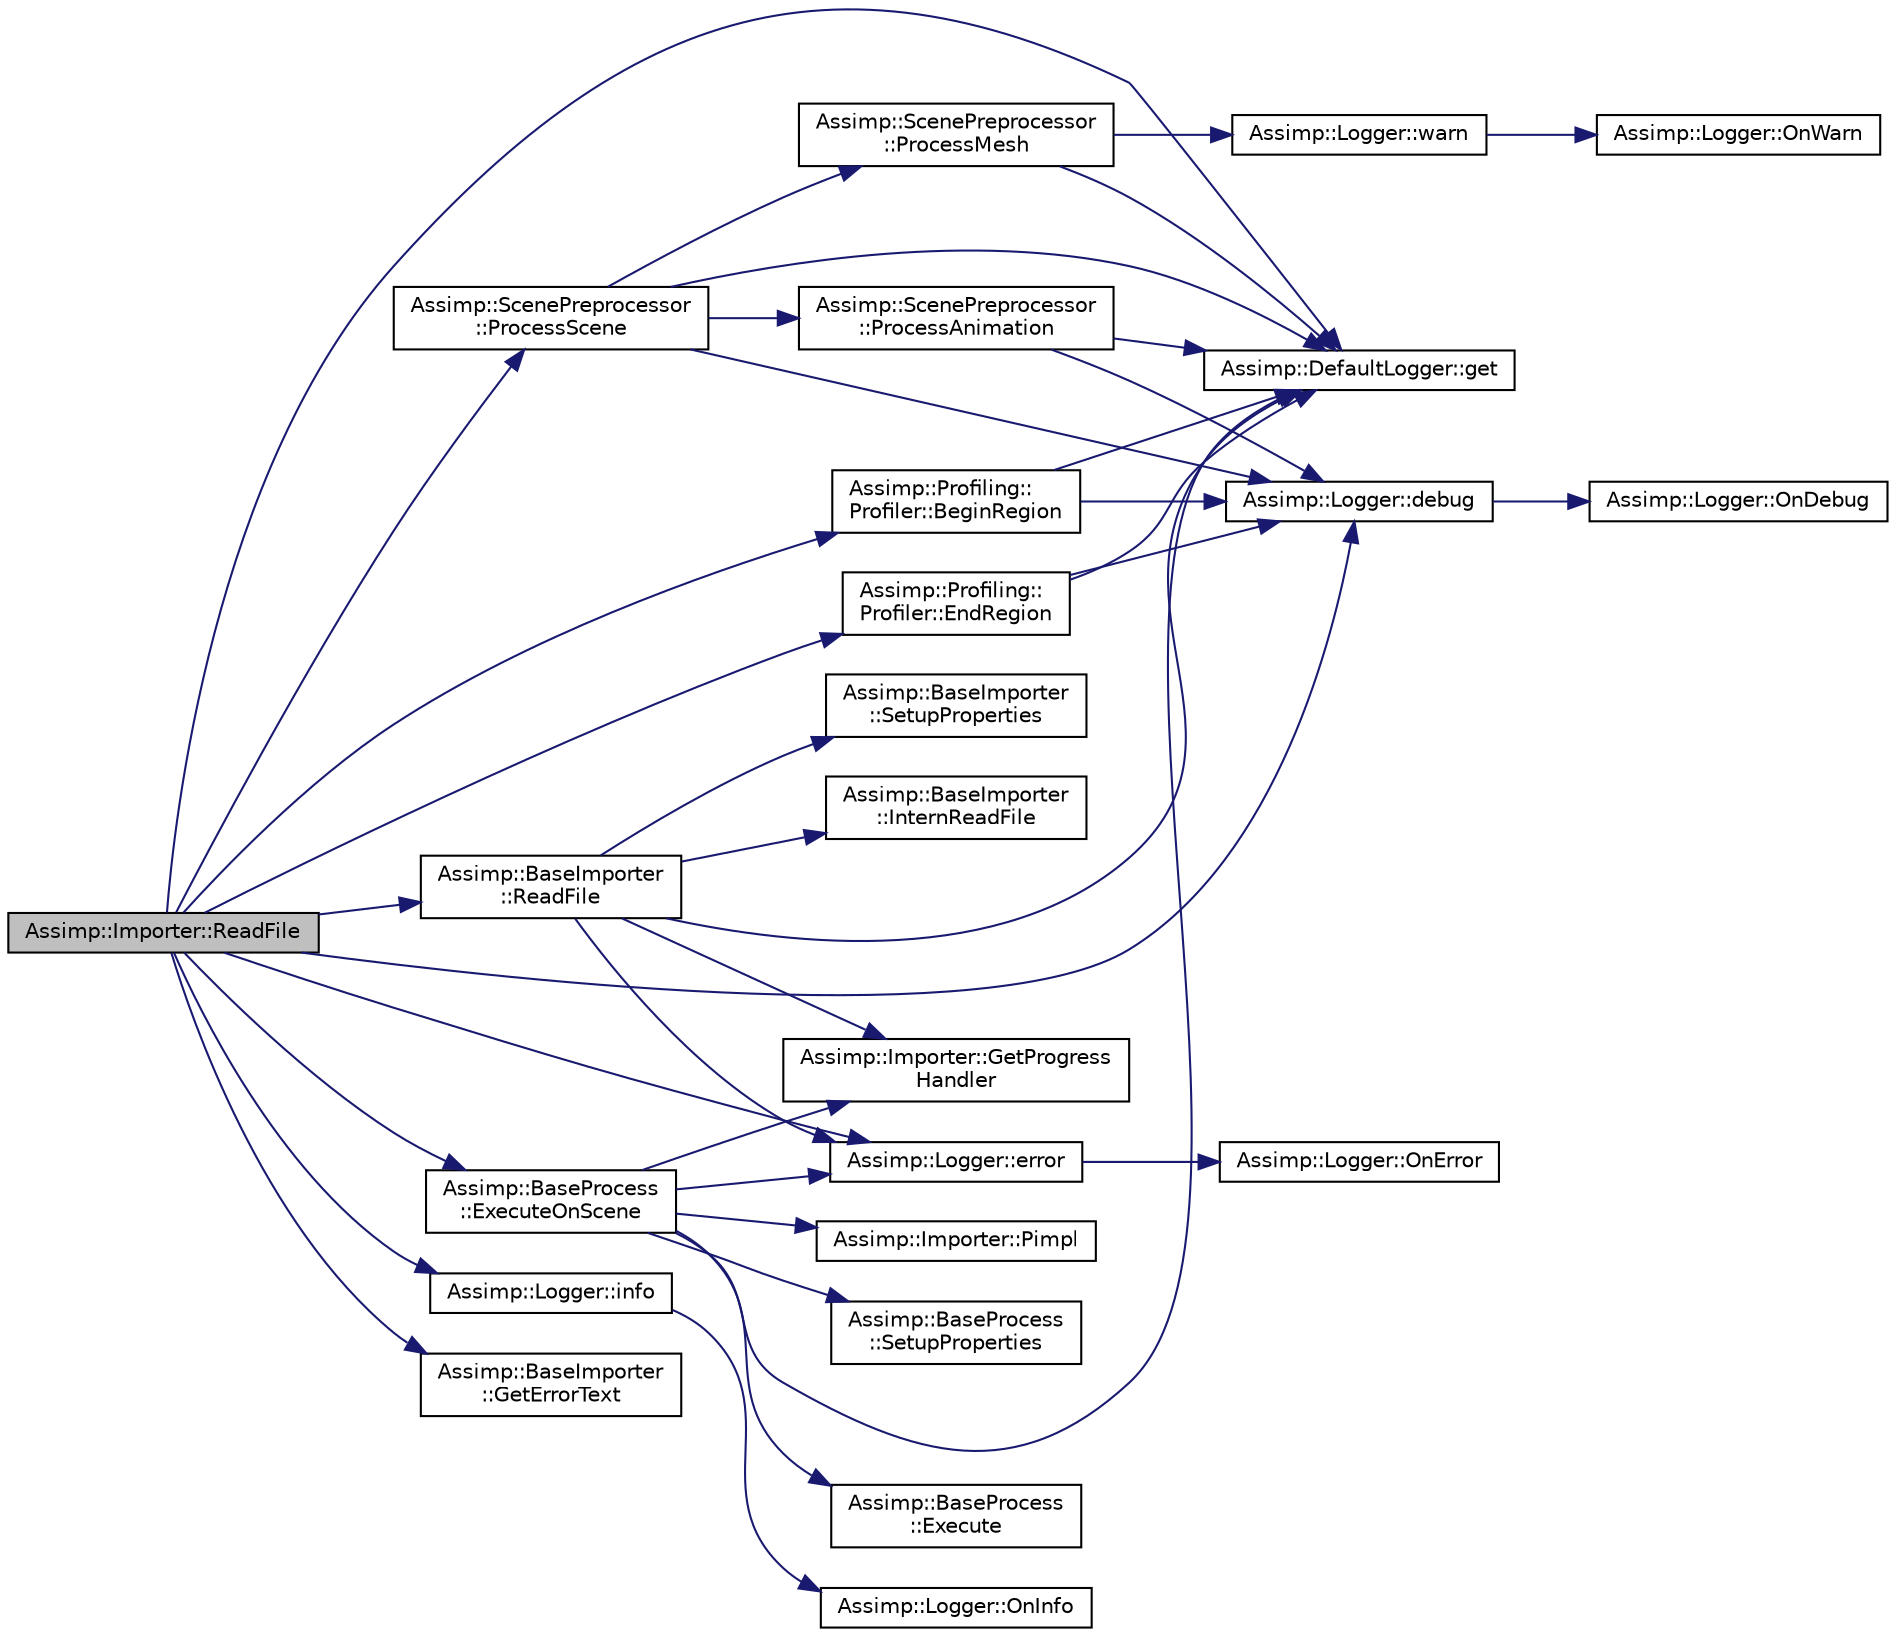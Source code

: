 digraph "Assimp::Importer::ReadFile"
{
  edge [fontname="Helvetica",fontsize="10",labelfontname="Helvetica",labelfontsize="10"];
  node [fontname="Helvetica",fontsize="10",shape=record];
  rankdir="LR";
  Node1 [label="Assimp::Importer::ReadFile",height=0.2,width=0.4,color="black", fillcolor="grey75", style="filled", fontcolor="black"];
  Node1 -> Node2 [color="midnightblue",fontsize="10",style="solid",fontname="Helvetica"];
  Node2 [label="Assimp::DefaultLogger::get",height=0.2,width=0.4,color="black", fillcolor="white", style="filled",URL="$class_assimp_1_1_default_logger.html#a093cac26b06553ac774f84769cb0d691",tooltip="Getter for singleton instance. "];
  Node1 -> Node3 [color="midnightblue",fontsize="10",style="solid",fontname="Helvetica"];
  Node3 [label="Assimp::Logger::debug",height=0.2,width=0.4,color="black", fillcolor="white", style="filled",URL="$class_assimp_1_1_logger.html#a3b10454ab4c0949f251062376d9c4161",tooltip="Writes a debug message. "];
  Node3 -> Node4 [color="midnightblue",fontsize="10",style="solid",fontname="Helvetica"];
  Node4 [label="Assimp::Logger::OnDebug",height=0.2,width=0.4,color="black", fillcolor="white", style="filled",URL="$class_assimp_1_1_logger.html#aded6996d20f14204877097b88bd5eac6",tooltip="Called as a request to write a specific debug message. "];
  Node1 -> Node5 [color="midnightblue",fontsize="10",style="solid",fontname="Helvetica"];
  Node5 [label="Assimp::Logger::error",height=0.2,width=0.4,color="black", fillcolor="white", style="filled",URL="$class_assimp_1_1_logger.html#aa8b7c3f56dc4cecfdacc8bb36ba3fac1",tooltip="Writes an error message. "];
  Node5 -> Node6 [color="midnightblue",fontsize="10",style="solid",fontname="Helvetica"];
  Node6 [label="Assimp::Logger::OnError",height=0.2,width=0.4,color="black", fillcolor="white", style="filled",URL="$class_assimp_1_1_logger.html#ae2ea0790aba6125b90af0f2768b0759d",tooltip="Called as a request to write a specific error message. "];
  Node1 -> Node7 [color="midnightblue",fontsize="10",style="solid",fontname="Helvetica"];
  Node7 [label="Assimp::Profiling::\lProfiler::BeginRegion",height=0.2,width=0.4,color="black", fillcolor="white", style="filled",URL="$class_assimp_1_1_profiling_1_1_profiler.html#a45e182494822c3c276f0508c23405d94"];
  Node7 -> Node2 [color="midnightblue",fontsize="10",style="solid",fontname="Helvetica"];
  Node7 -> Node3 [color="midnightblue",fontsize="10",style="solid",fontname="Helvetica"];
  Node1 -> Node8 [color="midnightblue",fontsize="10",style="solid",fontname="Helvetica"];
  Node8 [label="Assimp::Logger::info",height=0.2,width=0.4,color="black", fillcolor="white", style="filled",URL="$class_assimp_1_1_logger.html#a12b8a125083c47ac0bb6056f00761e52",tooltip="Writes a info message. "];
  Node8 -> Node9 [color="midnightblue",fontsize="10",style="solid",fontname="Helvetica"];
  Node9 [label="Assimp::Logger::OnInfo",height=0.2,width=0.4,color="black", fillcolor="white", style="filled",URL="$class_assimp_1_1_logger.html#aba81c4562ff8db83f06c6b62f2eb7983",tooltip="Called as a request to write a specific info message. "];
  Node1 -> Node10 [color="midnightblue",fontsize="10",style="solid",fontname="Helvetica"];
  Node10 [label="Assimp::BaseImporter\l::ReadFile",height=0.2,width=0.4,color="black", fillcolor="white", style="filled",URL="$class_assimp_1_1_base_importer.html#a5e9568561199cd13f2935ef01ee5280c"];
  Node10 -> Node11 [color="midnightblue",fontsize="10",style="solid",fontname="Helvetica"];
  Node11 [label="Assimp::Importer::GetProgress\lHandler",height=0.2,width=0.4,color="black", fillcolor="white", style="filled",URL="$class_assimp_1_1_importer.html#ad5ab2509d8e72d6a58c55e6173179552"];
  Node10 -> Node12 [color="midnightblue",fontsize="10",style="solid",fontname="Helvetica"];
  Node12 [label="Assimp::BaseImporter\l::SetupProperties",height=0.2,width=0.4,color="black", fillcolor="white", style="filled",URL="$class_assimp_1_1_base_importer.html#a2ecaa6b808b2b282cb6aa321970a2ad3"];
  Node10 -> Node13 [color="midnightblue",fontsize="10",style="solid",fontname="Helvetica"];
  Node13 [label="Assimp::BaseImporter\l::InternReadFile",height=0.2,width=0.4,color="black", fillcolor="white", style="filled",URL="$class_assimp_1_1_base_importer.html#ac67d9f5ceb26353d27d6be06cccad398"];
  Node10 -> Node2 [color="midnightblue",fontsize="10",style="solid",fontname="Helvetica"];
  Node10 -> Node5 [color="midnightblue",fontsize="10",style="solid",fontname="Helvetica"];
  Node1 -> Node14 [color="midnightblue",fontsize="10",style="solid",fontname="Helvetica"];
  Node14 [label="Assimp::Profiling::\lProfiler::EndRegion",height=0.2,width=0.4,color="black", fillcolor="white", style="filled",URL="$class_assimp_1_1_profiling_1_1_profiler.html#a67ae536cfdd0844c67486243707d93f5"];
  Node14 -> Node2 [color="midnightblue",fontsize="10",style="solid",fontname="Helvetica"];
  Node14 -> Node3 [color="midnightblue",fontsize="10",style="solid",fontname="Helvetica"];
  Node1 -> Node15 [color="midnightblue",fontsize="10",style="solid",fontname="Helvetica"];
  Node15 [label="Assimp::BaseProcess\l::ExecuteOnScene",height=0.2,width=0.4,color="black", fillcolor="white", style="filled",URL="$class_assimp_1_1_base_process.html#a21f3736d3f3a6df1b8edb5f2ab15c5ae"];
  Node15 -> Node16 [color="midnightblue",fontsize="10",style="solid",fontname="Helvetica"];
  Node16 [label="Assimp::Importer::Pimpl",height=0.2,width=0.4,color="black", fillcolor="white", style="filled",URL="$class_assimp_1_1_importer.html#ac112839f323a630f83395acb74746827"];
  Node15 -> Node11 [color="midnightblue",fontsize="10",style="solid",fontname="Helvetica"];
  Node15 -> Node17 [color="midnightblue",fontsize="10",style="solid",fontname="Helvetica"];
  Node17 [label="Assimp::BaseProcess\l::SetupProperties",height=0.2,width=0.4,color="black", fillcolor="white", style="filled",URL="$class_assimp_1_1_base_process.html#aae14d0a8c5918642d4a272b7b74b5d70"];
  Node15 -> Node18 [color="midnightblue",fontsize="10",style="solid",fontname="Helvetica"];
  Node18 [label="Assimp::BaseProcess\l::Execute",height=0.2,width=0.4,color="black", fillcolor="white", style="filled",URL="$class_assimp_1_1_base_process.html#ac2ec8dbb815e84a7af573fb3174279e7"];
  Node15 -> Node2 [color="midnightblue",fontsize="10",style="solid",fontname="Helvetica"];
  Node15 -> Node5 [color="midnightblue",fontsize="10",style="solid",fontname="Helvetica"];
  Node1 -> Node19 [color="midnightblue",fontsize="10",style="solid",fontname="Helvetica"];
  Node19 [label="Assimp::ScenePreprocessor\l::ProcessScene",height=0.2,width=0.4,color="black", fillcolor="white", style="filled",URL="$class_assimp_1_1_scene_preprocessor.html#a59ff27f974822fb5ed7b4c66a2649ffb"];
  Node19 -> Node20 [color="midnightblue",fontsize="10",style="solid",fontname="Helvetica"];
  Node20 [label="Assimp::ScenePreprocessor\l::ProcessMesh",height=0.2,width=0.4,color="black", fillcolor="white", style="filled",URL="$class_assimp_1_1_scene_preprocessor.html#abeccb6d0df888ee8721f95ed513a1676"];
  Node20 -> Node2 [color="midnightblue",fontsize="10",style="solid",fontname="Helvetica"];
  Node20 -> Node21 [color="midnightblue",fontsize="10",style="solid",fontname="Helvetica"];
  Node21 [label="Assimp::Logger::warn",height=0.2,width=0.4,color="black", fillcolor="white", style="filled",URL="$class_assimp_1_1_logger.html#a32bc5ee4b23df13551b83b925907f1b1",tooltip="Writes a warning message. "];
  Node21 -> Node22 [color="midnightblue",fontsize="10",style="solid",fontname="Helvetica"];
  Node22 [label="Assimp::Logger::OnWarn",height=0.2,width=0.4,color="black", fillcolor="white", style="filled",URL="$class_assimp_1_1_logger.html#ab8066978dd37992f711d75d49cf4607b",tooltip="Called as a request to write a specific warn message. "];
  Node19 -> Node23 [color="midnightblue",fontsize="10",style="solid",fontname="Helvetica"];
  Node23 [label="Assimp::ScenePreprocessor\l::ProcessAnimation",height=0.2,width=0.4,color="black", fillcolor="white", style="filled",URL="$class_assimp_1_1_scene_preprocessor.html#aae45d1d539fa3c34ea2cc443bd80e6a6"];
  Node23 -> Node2 [color="midnightblue",fontsize="10",style="solid",fontname="Helvetica"];
  Node23 -> Node3 [color="midnightblue",fontsize="10",style="solid",fontname="Helvetica"];
  Node19 -> Node2 [color="midnightblue",fontsize="10",style="solid",fontname="Helvetica"];
  Node19 -> Node3 [color="midnightblue",fontsize="10",style="solid",fontname="Helvetica"];
  Node1 -> Node24 [color="midnightblue",fontsize="10",style="solid",fontname="Helvetica"];
  Node24 [label="Assimp::BaseImporter\l::GetErrorText",height=0.2,width=0.4,color="black", fillcolor="white", style="filled",URL="$class_assimp_1_1_base_importer.html#a223f616a340ef2a56c12403f8758f0e7"];
}
